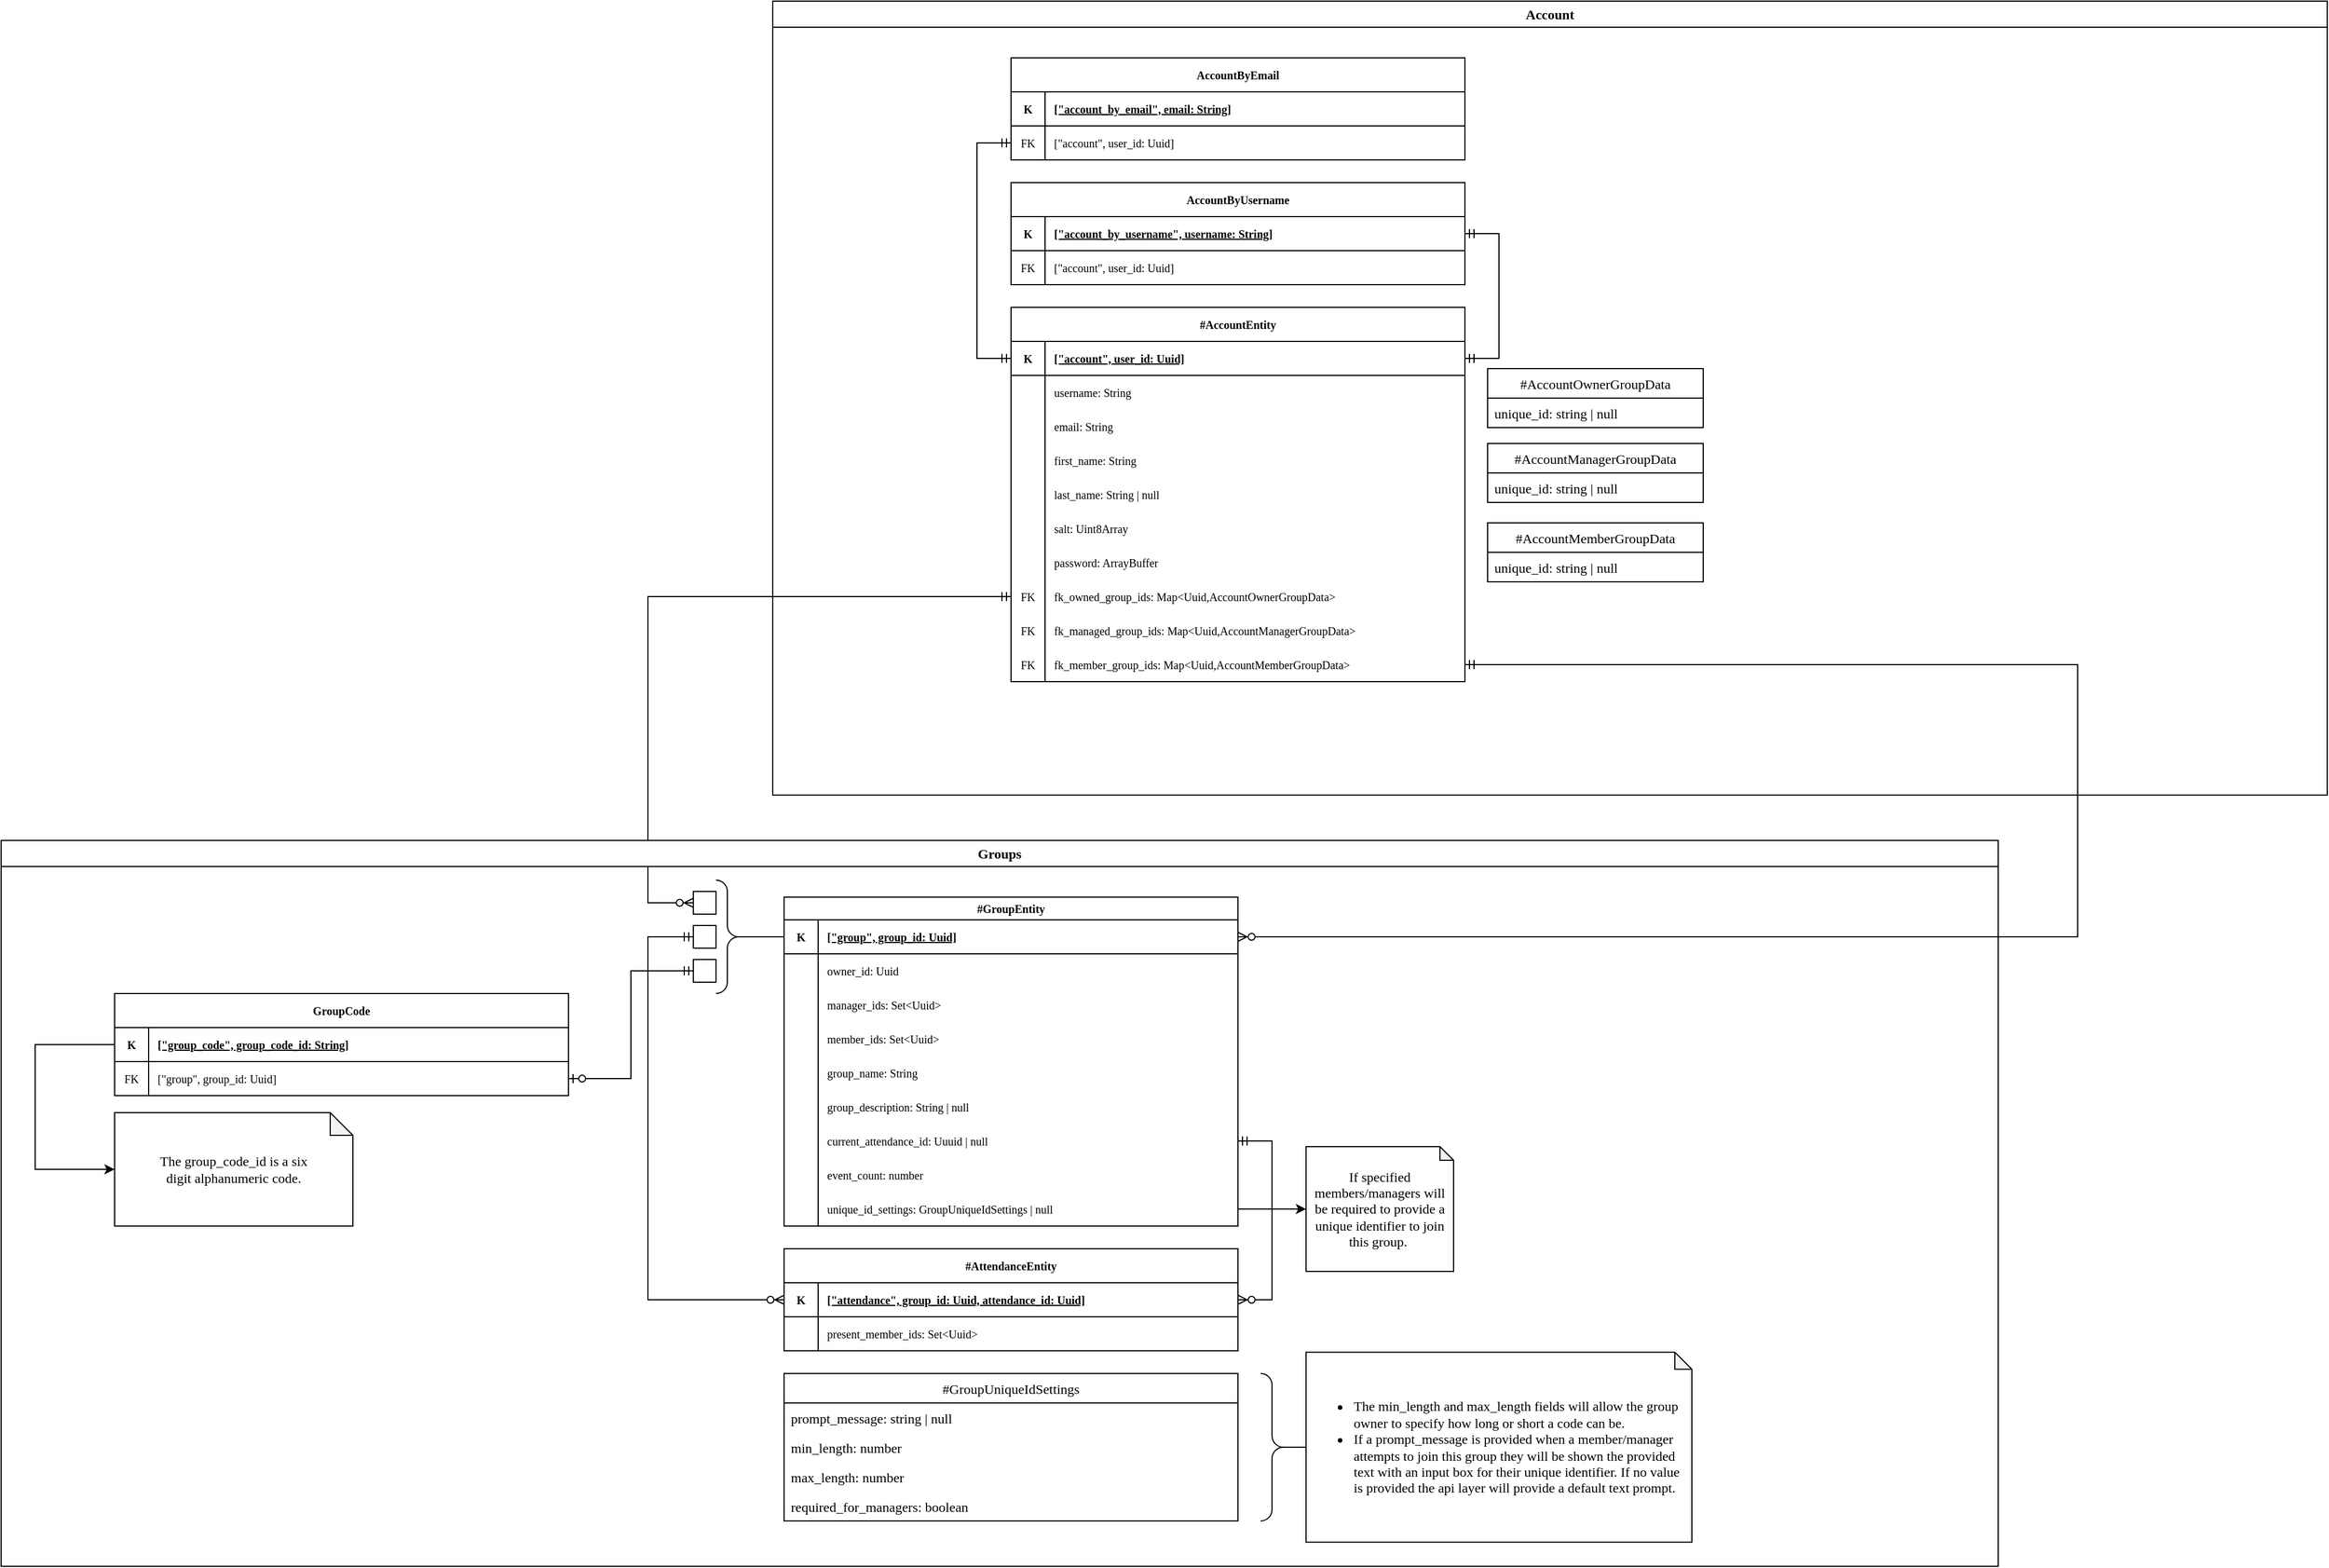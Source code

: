 <mxfile>
    <diagram id="wdTet2ZYVjWlQ0LED3R1" name="Page-1">
        <mxGraphModel dx="2537" dy="946" grid="1" gridSize="10" guides="1" tooltips="1" connect="1" arrows="1" fold="1" page="1" pageScale="1" pageWidth="850" pageHeight="1100" background="none" math="0" shadow="0">
            <root>
                <mxCell id="0"/>
                <mxCell id="1" parent="0"/>
                <mxCell id="86" value="" style="edgeStyle=orthogonalEdgeStyle;fontSize=10;html=1;endArrow=ERzeroToMany;startArrow=ERmandOne;exitX=0;exitY=0.5;exitDx=0;exitDy=0;movable=1;resizable=1;rotatable=1;deletable=1;editable=1;connectable=1;rounded=0;fontFamily=Space Mono;fontSource=https%3A%2F%2Ffonts.googleapis.com%2Fcss%3Ffamily%3DSpace%2BMono;entryX=0;entryY=0.5;entryDx=0;entryDy=0;fillColor=none;" parent="1" source="92" target="130" edge="1">
                    <mxGeometry width="100" height="100" relative="1" as="geometry">
                        <mxPoint x="230" y="595" as="sourcePoint"/>
                        <mxPoint x="120" y="600" as="targetPoint"/>
                        <Array as="points">
                            <mxPoint x="-90" y="535"/>
                            <mxPoint x="-90" y="805"/>
                        </Array>
                    </mxGeometry>
                </mxCell>
                <mxCell id="199" value="&lt;font data-font-src=&quot;https://fonts.googleapis.com/css?family=Space+Mono&quot; face=&quot;Space Mono&quot;&gt;Account&lt;/font&gt;" style="swimlane;whiteSpace=wrap;html=1;swimlaneFillColor=none;fillColor=default;rounded=0;labelBorderColor=none;" parent="1" vertex="1">
                    <mxGeometry x="20" y="10" width="1370" height="700" as="geometry">
                        <mxRectangle x="20" y="10" width="90" height="30" as="alternateBounds"/>
                    </mxGeometry>
                </mxCell>
                <mxCell id="170" value="AccountByEmail" style="shape=table;startSize=30;container=1;collapsible=1;childLayout=tableLayout;fixedRows=1;rowLines=0;fontStyle=1;align=center;resizeLast=1;fontFamily=Space Mono;fontSource=https%3A%2F%2Ffonts.googleapis.com%2Fcss%3Ffamily%3DSpace%2BMono;fontSize=10;" parent="199" vertex="1">
                    <mxGeometry x="210" y="50" width="400" height="90" as="geometry"/>
                </mxCell>
                <mxCell id="171" value="" style="shape=tableRow;horizontal=0;startSize=0;swimlaneHead=0;swimlaneBody=0;collapsible=0;dropTarget=0;points=[[0,0.5],[1,0.5]];portConstraint=eastwest;top=0;left=0;right=0;bottom=1;fontFamily=Space Mono;fontSource=https%3A%2F%2Ffonts.googleapis.com%2Fcss%3Ffamily%3DSpace%2BMono;fontSize=10;fillColor=none;" parent="170" vertex="1">
                    <mxGeometry y="30" width="400" height="30" as="geometry"/>
                </mxCell>
                <mxCell id="172" value="K" style="shape=partialRectangle;connectable=0;top=0;left=0;bottom=0;right=0;fontStyle=1;overflow=hidden;fontFamily=Space Mono;fontSource=https%3A%2F%2Ffonts.googleapis.com%2Fcss%3Ffamily%3DSpace%2BMono;fontSize=10;fillColor=none;" parent="171" vertex="1">
                    <mxGeometry width="30" height="30" as="geometry">
                        <mxRectangle width="30" height="30" as="alternateBounds"/>
                    </mxGeometry>
                </mxCell>
                <mxCell id="173" value="[&quot;account_by_email&quot;, email: String]" style="shape=partialRectangle;connectable=0;top=0;left=0;bottom=0;right=0;align=left;spacingLeft=6;fontStyle=5;overflow=hidden;fontFamily=Space Mono;fontSource=https%3A%2F%2Ffonts.googleapis.com%2Fcss%3Ffamily%3DSpace%2BMono;fontSize=10;fillColor=none;" parent="171" vertex="1">
                    <mxGeometry x="30" width="370" height="30" as="geometry">
                        <mxRectangle width="370" height="30" as="alternateBounds"/>
                    </mxGeometry>
                </mxCell>
                <mxCell id="174" value="" style="shape=tableRow;horizontal=0;startSize=0;swimlaneHead=0;swimlaneBody=0;collapsible=0;dropTarget=0;points=[[0,0.5],[1,0.5]];portConstraint=eastwest;top=0;left=0;right=0;bottom=0;fontFamily=Space Mono;fontSource=https%3A%2F%2Ffonts.googleapis.com%2Fcss%3Ffamily%3DSpace%2BMono;fontSize=10;fillColor=none;" parent="170" vertex="1">
                    <mxGeometry y="60" width="400" height="30" as="geometry"/>
                </mxCell>
                <mxCell id="175" value="FK" style="shape=partialRectangle;connectable=0;top=0;left=0;bottom=0;right=0;editable=1;overflow=hidden;fontFamily=Space Mono;fontSource=https%3A%2F%2Ffonts.googleapis.com%2Fcss%3Ffamily%3DSpace%2BMono;fontSize=10;fillColor=none;" parent="174" vertex="1">
                    <mxGeometry width="30" height="30" as="geometry">
                        <mxRectangle width="30" height="30" as="alternateBounds"/>
                    </mxGeometry>
                </mxCell>
                <mxCell id="176" value="[&quot;account&quot;, user_id: Uuid]" style="shape=partialRectangle;connectable=0;top=0;left=0;bottom=0;right=0;align=left;spacingLeft=6;overflow=hidden;fontFamily=Space Mono;fontSource=https%3A%2F%2Ffonts.googleapis.com%2Fcss%3Ffamily%3DSpace%2BMono;fontSize=10;fillColor=none;" parent="174" vertex="1">
                    <mxGeometry x="30" width="370" height="30" as="geometry">
                        <mxRectangle width="370" height="30" as="alternateBounds"/>
                    </mxGeometry>
                </mxCell>
                <mxCell id="28" value="AccountByUsername" style="shape=table;startSize=30;container=1;collapsible=1;childLayout=tableLayout;fixedRows=1;rowLines=0;fontStyle=1;align=center;resizeLast=1;fontFamily=Space Mono;fontSource=https%3A%2F%2Ffonts.googleapis.com%2Fcss%3Ffamily%3DSpace%2BMono;fontSize=10;" parent="199" vertex="1">
                    <mxGeometry x="210" y="160" width="400" height="90" as="geometry"/>
                </mxCell>
                <mxCell id="29" value="" style="shape=tableRow;horizontal=0;startSize=0;swimlaneHead=0;swimlaneBody=0;collapsible=0;dropTarget=0;points=[[0,0.5],[1,0.5]];portConstraint=eastwest;top=0;left=0;right=0;bottom=1;fontFamily=Space Mono;fontSource=https%3A%2F%2Ffonts.googleapis.com%2Fcss%3Ffamily%3DSpace%2BMono;fontSize=10;fillColor=none;" parent="28" vertex="1">
                    <mxGeometry y="30" width="400" height="30" as="geometry"/>
                </mxCell>
                <mxCell id="30" value="K" style="shape=partialRectangle;connectable=0;top=0;left=0;bottom=0;right=0;fontStyle=1;overflow=hidden;fontFamily=Space Mono;fontSource=https%3A%2F%2Ffonts.googleapis.com%2Fcss%3Ffamily%3DSpace%2BMono;fontSize=10;fillColor=none;" parent="29" vertex="1">
                    <mxGeometry width="30" height="30" as="geometry">
                        <mxRectangle width="30" height="30" as="alternateBounds"/>
                    </mxGeometry>
                </mxCell>
                <mxCell id="31" value="[&quot;account_by_username&quot;, username: String]" style="shape=partialRectangle;connectable=0;top=0;left=0;bottom=0;right=0;align=left;spacingLeft=6;fontStyle=5;overflow=hidden;fontFamily=Space Mono;fontSource=https%3A%2F%2Ffonts.googleapis.com%2Fcss%3Ffamily%3DSpace%2BMono;fontSize=10;fillColor=none;" parent="29" vertex="1">
                    <mxGeometry x="30" width="370" height="30" as="geometry">
                        <mxRectangle width="370" height="30" as="alternateBounds"/>
                    </mxGeometry>
                </mxCell>
                <mxCell id="32" value="" style="shape=tableRow;horizontal=0;startSize=0;swimlaneHead=0;swimlaneBody=0;collapsible=0;dropTarget=0;points=[[0,0.5],[1,0.5]];portConstraint=eastwest;top=0;left=0;right=0;bottom=0;fontFamily=Space Mono;fontSource=https%3A%2F%2Ffonts.googleapis.com%2Fcss%3Ffamily%3DSpace%2BMono;fontSize=10;fillColor=none;" parent="28" vertex="1">
                    <mxGeometry y="60" width="400" height="30" as="geometry"/>
                </mxCell>
                <mxCell id="33" value="FK" style="shape=partialRectangle;connectable=0;top=0;left=0;bottom=0;right=0;editable=1;overflow=hidden;fontFamily=Space Mono;fontSource=https%3A%2F%2Ffonts.googleapis.com%2Fcss%3Ffamily%3DSpace%2BMono;fontSize=10;fillColor=none;" parent="32" vertex="1">
                    <mxGeometry width="30" height="30" as="geometry">
                        <mxRectangle width="30" height="30" as="alternateBounds"/>
                    </mxGeometry>
                </mxCell>
                <mxCell id="34" value="[&quot;account&quot;, user_id: Uuid]" style="shape=partialRectangle;connectable=0;top=0;left=0;bottom=0;right=0;align=left;spacingLeft=6;overflow=hidden;fontFamily=Space Mono;fontSource=https%3A%2F%2Ffonts.googleapis.com%2Fcss%3Ffamily%3DSpace%2BMono;fontSize=10;fillColor=none;" parent="32" vertex="1">
                    <mxGeometry x="30" width="370" height="30" as="geometry">
                        <mxRectangle width="370" height="30" as="alternateBounds"/>
                    </mxGeometry>
                </mxCell>
                <mxCell id="41" value="#AccountEntity" style="shape=table;startSize=30;container=1;collapsible=1;childLayout=tableLayout;fixedRows=1;rowLines=0;fontStyle=1;align=center;resizeLast=1;fontFamily=Space Mono;fontSource=https%3A%2F%2Ffonts.googleapis.com%2Fcss%3Ffamily%3DSpace%2BMono;fontSize=10;" parent="199" vertex="1">
                    <mxGeometry x="210" y="270" width="400" height="330" as="geometry"/>
                </mxCell>
                <mxCell id="42" value="" style="shape=tableRow;horizontal=0;startSize=0;swimlaneHead=0;swimlaneBody=0;collapsible=0;dropTarget=0;points=[[0,0.5],[1,0.5]];portConstraint=eastwest;top=0;left=0;right=0;bottom=1;fontFamily=Space Mono;fontSource=https%3A%2F%2Ffonts.googleapis.com%2Fcss%3Ffamily%3DSpace%2BMono;fontSize=10;fillColor=none;" parent="41" vertex="1">
                    <mxGeometry y="30" width="400" height="30" as="geometry"/>
                </mxCell>
                <mxCell id="43" value="K" style="shape=partialRectangle;connectable=0;top=0;left=0;bottom=0;right=0;fontStyle=1;overflow=hidden;fontFamily=Space Mono;fontSource=https%3A%2F%2Ffonts.googleapis.com%2Fcss%3Ffamily%3DSpace%2BMono;fontSize=10;fillColor=none;" parent="42" vertex="1">
                    <mxGeometry width="30" height="30" as="geometry">
                        <mxRectangle width="30" height="30" as="alternateBounds"/>
                    </mxGeometry>
                </mxCell>
                <mxCell id="44" value="[&quot;account&quot;, user_id: Uuid]" style="shape=partialRectangle;connectable=0;top=0;left=0;bottom=0;right=0;align=left;spacingLeft=6;fontStyle=5;overflow=hidden;fontFamily=Space Mono;fontSource=https%3A%2F%2Ffonts.googleapis.com%2Fcss%3Ffamily%3DSpace%2BMono;fontSize=10;fillColor=none;" parent="42" vertex="1">
                    <mxGeometry x="30" width="370" height="30" as="geometry">
                        <mxRectangle width="370" height="30" as="alternateBounds"/>
                    </mxGeometry>
                </mxCell>
                <mxCell id="45" value="" style="shape=tableRow;horizontal=0;startSize=0;swimlaneHead=0;swimlaneBody=0;collapsible=0;dropTarget=0;points=[[0,0.5],[1,0.5]];portConstraint=eastwest;top=0;left=0;right=0;bottom=0;fontFamily=Space Mono;fontSource=https%3A%2F%2Ffonts.googleapis.com%2Fcss%3Ffamily%3DSpace%2BMono;fontSize=10;fillColor=none;" parent="41" vertex="1">
                    <mxGeometry y="60" width="400" height="30" as="geometry"/>
                </mxCell>
                <mxCell id="46" value="" style="shape=partialRectangle;connectable=0;top=0;left=0;bottom=0;right=0;editable=1;overflow=hidden;fontFamily=Space Mono;fontSource=https%3A%2F%2Ffonts.googleapis.com%2Fcss%3Ffamily%3DSpace%2BMono;fontSize=10;fillColor=none;" parent="45" vertex="1">
                    <mxGeometry width="30" height="30" as="geometry">
                        <mxRectangle width="30" height="30" as="alternateBounds"/>
                    </mxGeometry>
                </mxCell>
                <mxCell id="47" value="username: String" style="shape=partialRectangle;connectable=0;top=0;left=0;bottom=0;right=0;align=left;spacingLeft=6;overflow=hidden;fontFamily=Space Mono;fontSource=https%3A%2F%2Ffonts.googleapis.com%2Fcss%3Ffamily%3DSpace%2BMono;fontSize=10;fillColor=none;" parent="45" vertex="1">
                    <mxGeometry x="30" width="370" height="30" as="geometry">
                        <mxRectangle width="370" height="30" as="alternateBounds"/>
                    </mxGeometry>
                </mxCell>
                <mxCell id="182" style="shape=tableRow;horizontal=0;startSize=0;swimlaneHead=0;swimlaneBody=0;collapsible=0;dropTarget=0;points=[[0,0.5],[1,0.5]];portConstraint=eastwest;top=0;left=0;right=0;bottom=0;fontFamily=Space Mono;fontSource=https%3A%2F%2Ffonts.googleapis.com%2Fcss%3Ffamily%3DSpace%2BMono;fontSize=10;fillColor=none;" parent="41" vertex="1">
                    <mxGeometry y="90" width="400" height="30" as="geometry"/>
                </mxCell>
                <mxCell id="183" style="shape=partialRectangle;connectable=0;top=0;left=0;bottom=0;right=0;editable=1;overflow=hidden;fontFamily=Space Mono;fontSource=https%3A%2F%2Ffonts.googleapis.com%2Fcss%3Ffamily%3DSpace%2BMono;fontSize=10;fillColor=none;" parent="182" vertex="1">
                    <mxGeometry width="30" height="30" as="geometry">
                        <mxRectangle width="30" height="30" as="alternateBounds"/>
                    </mxGeometry>
                </mxCell>
                <mxCell id="184" value="email: String" style="shape=partialRectangle;connectable=0;top=0;left=0;bottom=0;right=0;align=left;spacingLeft=6;overflow=hidden;fontFamily=Space Mono;fontSource=https%3A%2F%2Ffonts.googleapis.com%2Fcss%3Ffamily%3DSpace%2BMono;fontSize=10;fillColor=none;" parent="182" vertex="1">
                    <mxGeometry x="30" width="370" height="30" as="geometry">
                        <mxRectangle width="370" height="30" as="alternateBounds"/>
                    </mxGeometry>
                </mxCell>
                <mxCell id="49" style="shape=tableRow;horizontal=0;startSize=0;swimlaneHead=0;swimlaneBody=0;collapsible=0;dropTarget=0;points=[[0,0.5],[1,0.5]];portConstraint=eastwest;top=0;left=0;right=0;bottom=0;fontFamily=Space Mono;fontSource=https%3A%2F%2Ffonts.googleapis.com%2Fcss%3Ffamily%3DSpace%2BMono;fontSize=10;fillColor=none;" parent="41" vertex="1">
                    <mxGeometry y="120" width="400" height="30" as="geometry"/>
                </mxCell>
                <mxCell id="50" style="shape=partialRectangle;connectable=0;top=0;left=0;bottom=0;right=0;editable=1;overflow=hidden;fontFamily=Space Mono;fontSource=https%3A%2F%2Ffonts.googleapis.com%2Fcss%3Ffamily%3DSpace%2BMono;fontSize=10;fillColor=none;" parent="49" vertex="1">
                    <mxGeometry width="30" height="30" as="geometry">
                        <mxRectangle width="30" height="30" as="alternateBounds"/>
                    </mxGeometry>
                </mxCell>
                <mxCell id="51" value="first_name: String" style="shape=partialRectangle;connectable=0;top=0;left=0;bottom=0;right=0;align=left;spacingLeft=6;overflow=hidden;fontFamily=Space Mono;fontSource=https%3A%2F%2Ffonts.googleapis.com%2Fcss%3Ffamily%3DSpace%2BMono;fontSize=10;fillColor=none;" parent="49" vertex="1">
                    <mxGeometry x="30" width="370" height="30" as="geometry">
                        <mxRectangle width="370" height="30" as="alternateBounds"/>
                    </mxGeometry>
                </mxCell>
                <mxCell id="52" style="shape=tableRow;horizontal=0;startSize=0;swimlaneHead=0;swimlaneBody=0;collapsible=0;dropTarget=0;points=[[0,0.5],[1,0.5]];portConstraint=eastwest;top=0;left=0;right=0;bottom=0;fontFamily=Space Mono;fontSource=https%3A%2F%2Ffonts.googleapis.com%2Fcss%3Ffamily%3DSpace%2BMono;fontSize=10;fillColor=none;" parent="41" vertex="1">
                    <mxGeometry y="150" width="400" height="30" as="geometry"/>
                </mxCell>
                <mxCell id="53" style="shape=partialRectangle;connectable=0;top=0;left=0;bottom=0;right=0;editable=1;overflow=hidden;fontFamily=Space Mono;fontSource=https%3A%2F%2Ffonts.googleapis.com%2Fcss%3Ffamily%3DSpace%2BMono;fontSize=10;fillColor=none;" parent="52" vertex="1">
                    <mxGeometry width="30" height="30" as="geometry">
                        <mxRectangle width="30" height="30" as="alternateBounds"/>
                    </mxGeometry>
                </mxCell>
                <mxCell id="54" value="last_name: String | null" style="shape=partialRectangle;connectable=0;top=0;left=0;bottom=0;right=0;align=left;spacingLeft=6;overflow=hidden;fontFamily=Space Mono;fontSource=https%3A%2F%2Ffonts.googleapis.com%2Fcss%3Ffamily%3DSpace%2BMono;fontSize=10;fillColor=none;" parent="52" vertex="1">
                    <mxGeometry x="30" width="370" height="30" as="geometry">
                        <mxRectangle width="370" height="30" as="alternateBounds"/>
                    </mxGeometry>
                </mxCell>
                <mxCell id="55" style="shape=tableRow;horizontal=0;startSize=0;swimlaneHead=0;swimlaneBody=0;collapsible=0;dropTarget=0;points=[[0,0.5],[1,0.5]];portConstraint=eastwest;top=0;left=0;right=0;bottom=0;fontFamily=Space Mono;fontSource=https%3A%2F%2Ffonts.googleapis.com%2Fcss%3Ffamily%3DSpace%2BMono;fontSize=10;fillColor=none;" parent="41" vertex="1">
                    <mxGeometry y="180" width="400" height="30" as="geometry"/>
                </mxCell>
                <mxCell id="56" style="shape=partialRectangle;connectable=0;top=0;left=0;bottom=0;right=0;editable=1;overflow=hidden;fontFamily=Space Mono;fontSource=https%3A%2F%2Ffonts.googleapis.com%2Fcss%3Ffamily%3DSpace%2BMono;fontSize=10;fillColor=none;" parent="55" vertex="1">
                    <mxGeometry width="30" height="30" as="geometry">
                        <mxRectangle width="30" height="30" as="alternateBounds"/>
                    </mxGeometry>
                </mxCell>
                <mxCell id="57" value="salt: Uint8Array" style="shape=partialRectangle;connectable=0;top=0;left=0;bottom=0;right=0;align=left;spacingLeft=6;overflow=hidden;fontFamily=Space Mono;fontSource=https%3A%2F%2Ffonts.googleapis.com%2Fcss%3Ffamily%3DSpace%2BMono;fontSize=10;fillColor=none;" parent="55" vertex="1">
                    <mxGeometry x="30" width="370" height="30" as="geometry">
                        <mxRectangle width="370" height="30" as="alternateBounds"/>
                    </mxGeometry>
                </mxCell>
                <mxCell id="58" style="shape=tableRow;horizontal=0;startSize=0;swimlaneHead=0;swimlaneBody=0;collapsible=0;dropTarget=0;points=[[0,0.5],[1,0.5]];portConstraint=eastwest;top=0;left=0;right=0;bottom=0;fontFamily=Space Mono;fontSource=https%3A%2F%2Ffonts.googleapis.com%2Fcss%3Ffamily%3DSpace%2BMono;fontSize=10;fillColor=none;" parent="41" vertex="1">
                    <mxGeometry y="210" width="400" height="30" as="geometry"/>
                </mxCell>
                <mxCell id="59" style="shape=partialRectangle;connectable=0;top=0;left=0;bottom=0;right=0;editable=1;overflow=hidden;fontFamily=Space Mono;fontSource=https%3A%2F%2Ffonts.googleapis.com%2Fcss%3Ffamily%3DSpace%2BMono;fontSize=10;fillColor=none;" parent="58" vertex="1">
                    <mxGeometry width="30" height="30" as="geometry">
                        <mxRectangle width="30" height="30" as="alternateBounds"/>
                    </mxGeometry>
                </mxCell>
                <mxCell id="60" value="password: ArrayBuffer" style="shape=partialRectangle;connectable=0;top=0;left=0;bottom=0;right=0;align=left;spacingLeft=6;overflow=hidden;fontFamily=Space Mono;fontSource=https%3A%2F%2Ffonts.googleapis.com%2Fcss%3Ffamily%3DSpace%2BMono;fontSize=10;fillColor=none;" parent="58" vertex="1">
                    <mxGeometry x="30" width="370" height="30" as="geometry">
                        <mxRectangle width="370" height="30" as="alternateBounds"/>
                    </mxGeometry>
                </mxCell>
                <mxCell id="92" style="shape=tableRow;horizontal=0;startSize=0;swimlaneHead=0;swimlaneBody=0;collapsible=0;dropTarget=0;points=[[0,0.5],[1,0.5]];portConstraint=eastwest;top=0;left=0;right=0;bottom=0;fontFamily=Space Mono;fontSource=https%3A%2F%2Ffonts.googleapis.com%2Fcss%3Ffamily%3DSpace%2BMono;fontSize=10;fillColor=none;" parent="41" vertex="1">
                    <mxGeometry y="240" width="400" height="30" as="geometry"/>
                </mxCell>
                <mxCell id="93" value="FK" style="shape=partialRectangle;connectable=0;top=0;left=0;bottom=0;right=0;editable=1;overflow=hidden;fontFamily=Space Mono;fontSource=https%3A%2F%2Ffonts.googleapis.com%2Fcss%3Ffamily%3DSpace%2BMono;fontSize=10;fillColor=none;" parent="92" vertex="1">
                    <mxGeometry width="30" height="30" as="geometry">
                        <mxRectangle width="30" height="30" as="alternateBounds"/>
                    </mxGeometry>
                </mxCell>
                <mxCell id="94" value="fk_owned_group_ids: Map&lt;Uuid,AccountOwnerGroupData&gt;" style="shape=partialRectangle;connectable=0;top=0;left=0;bottom=0;right=0;align=left;spacingLeft=6;overflow=hidden;fontFamily=Space Mono;fontSource=https%3A%2F%2Ffonts.googleapis.com%2Fcss%3Ffamily%3DSpace%2BMono;fontSize=10;fillColor=none;" parent="92" vertex="1">
                    <mxGeometry x="30" width="370" height="30" as="geometry">
                        <mxRectangle width="370" height="30" as="alternateBounds"/>
                    </mxGeometry>
                </mxCell>
                <mxCell id="186" style="shape=tableRow;horizontal=0;startSize=0;swimlaneHead=0;swimlaneBody=0;collapsible=0;dropTarget=0;points=[[0,0.5],[1,0.5]];portConstraint=eastwest;top=0;left=0;right=0;bottom=0;fontFamily=Space Mono;fontSource=https%3A%2F%2Ffonts.googleapis.com%2Fcss%3Ffamily%3DSpace%2BMono;fontSize=10;fillColor=none;" parent="41" vertex="1">
                    <mxGeometry y="270" width="400" height="30" as="geometry"/>
                </mxCell>
                <mxCell id="187" value="FK" style="shape=partialRectangle;connectable=0;top=0;left=0;bottom=0;right=0;editable=1;overflow=hidden;fontFamily=Space Mono;fontSource=https%3A%2F%2Ffonts.googleapis.com%2Fcss%3Ffamily%3DSpace%2BMono;fontSize=10;fillColor=none;" parent="186" vertex="1">
                    <mxGeometry width="30" height="30" as="geometry">
                        <mxRectangle width="30" height="30" as="alternateBounds"/>
                    </mxGeometry>
                </mxCell>
                <mxCell id="188" value="fk_managed_group_ids: Map&lt;Uuid,AccountManagerGroupData&gt;" style="shape=partialRectangle;connectable=0;top=0;left=0;bottom=0;right=0;align=left;spacingLeft=6;overflow=hidden;fontFamily=Space Mono;fontSource=https%3A%2F%2Ffonts.googleapis.com%2Fcss%3Ffamily%3DSpace%2BMono;fontSize=10;fillColor=none;" parent="186" vertex="1">
                    <mxGeometry x="30" width="370" height="30" as="geometry">
                        <mxRectangle width="370" height="30" as="alternateBounds"/>
                    </mxGeometry>
                </mxCell>
                <mxCell id="95" style="shape=tableRow;horizontal=0;startSize=0;swimlaneHead=0;swimlaneBody=0;collapsible=0;dropTarget=0;points=[[0,0.5],[1,0.5]];portConstraint=eastwest;top=0;left=0;right=0;bottom=0;fontFamily=Space Mono;fontSource=https%3A%2F%2Ffonts.googleapis.com%2Fcss%3Ffamily%3DSpace%2BMono;fontSize=10;fillColor=none;" parent="41" vertex="1">
                    <mxGeometry y="300" width="400" height="30" as="geometry"/>
                </mxCell>
                <mxCell id="96" value="FK" style="shape=partialRectangle;connectable=0;top=0;left=0;bottom=0;right=0;editable=1;overflow=hidden;fontFamily=Space Mono;fontSource=https%3A%2F%2Ffonts.googleapis.com%2Fcss%3Ffamily%3DSpace%2BMono;fontSize=10;fillColor=none;" parent="95" vertex="1">
                    <mxGeometry width="30" height="30" as="geometry">
                        <mxRectangle width="30" height="30" as="alternateBounds"/>
                    </mxGeometry>
                </mxCell>
                <mxCell id="97" value="fk_member_group_ids: Map&lt;Uuid,AccountMemberGroupData&gt;" style="shape=partialRectangle;connectable=0;top=0;left=0;bottom=0;right=0;align=left;spacingLeft=6;overflow=hidden;fontFamily=Space Mono;fontSource=https%3A%2F%2Ffonts.googleapis.com%2Fcss%3Ffamily%3DSpace%2BMono;fontSize=10;fillColor=none;" parent="95" vertex="1">
                    <mxGeometry x="30" width="370" height="30" as="geometry">
                        <mxRectangle width="370" height="30" as="alternateBounds"/>
                    </mxGeometry>
                </mxCell>
                <mxCell id="83" value="" style="edgeStyle=entityRelationEdgeStyle;fontSize=10;html=1;endArrow=ERmandOne;startArrow=ERmandOne;rounded=0;fontFamily=Space Mono;fontSource=https%3A%2F%2Ffonts.googleapis.com%2Fcss%3Ffamily%3DSpace%2BMono;entryX=1;entryY=0.5;entryDx=0;entryDy=0;exitX=1;exitY=0.5;exitDx=0;exitDy=0;fillColor=none;" parent="199" source="42" target="29" edge="1">
                    <mxGeometry width="100" height="100" relative="1" as="geometry">
                        <mxPoint x="710" y="300" as="sourcePoint"/>
                        <mxPoint x="680" y="240" as="targetPoint"/>
                    </mxGeometry>
                </mxCell>
                <mxCell id="178" value="" style="edgeStyle=orthogonalEdgeStyle;fontSize=10;html=1;endArrow=ERmandOne;startArrow=ERmandOne;rounded=0;fontFamily=Space Mono;fontSource=https%3A%2F%2Ffonts.googleapis.com%2Fcss%3Ffamily%3DSpace%2BMono;entryX=0;entryY=0.5;entryDx=0;entryDy=0;exitX=0;exitY=0.5;exitDx=0;exitDy=0;fillColor=none;" parent="199" source="42" target="174" edge="1">
                    <mxGeometry width="100" height="100" relative="1" as="geometry">
                        <mxPoint x="70" y="180" as="sourcePoint"/>
                        <mxPoint x="70" y="70" as="targetPoint"/>
                        <Array as="points">
                            <mxPoint x="180" y="315"/>
                            <mxPoint x="180" y="125"/>
                        </Array>
                    </mxGeometry>
                </mxCell>
                <mxCell id="292" value="#AccountOwnerGroupData" style="swimlane;fontStyle=0;childLayout=stackLayout;horizontal=1;startSize=26;horizontalStack=0;resizeParent=1;resizeParentMax=0;resizeLast=0;collapsible=1;marginBottom=0;fontFamily=Space Mono;fontSource=https%3A%2F%2Ffonts.googleapis.com%2Fcss%3Ffamily%3DSpace%2BMono;fillColor=default;" parent="199" vertex="1">
                    <mxGeometry x="630" y="324" width="190" height="52" as="geometry"/>
                </mxCell>
                <mxCell id="293" value="unique_id: string | null" style="text;align=left;verticalAlign=top;spacingLeft=4;spacingRight=4;overflow=hidden;rotatable=0;points=[[0,0.5],[1,0.5]];portConstraint=eastwest;fontFamily=Space Mono;fontSource=https%3A%2F%2Ffonts.googleapis.com%2Fcss%3Ffamily%3DSpace%2BMono;" parent="292" vertex="1">
                    <mxGeometry y="26" width="190" height="26" as="geometry"/>
                </mxCell>
                <mxCell id="296" value="#AccountManagerGroupData" style="swimlane;fontStyle=0;childLayout=stackLayout;horizontal=1;startSize=26;horizontalStack=0;resizeParent=1;resizeParentMax=0;resizeLast=0;collapsible=1;marginBottom=0;fontFamily=Space Mono;fontSource=https%3A%2F%2Ffonts.googleapis.com%2Fcss%3Ffamily%3DSpace%2BMono;" parent="199" vertex="1">
                    <mxGeometry x="630" y="390" width="190" height="52" as="geometry"/>
                </mxCell>
                <mxCell id="297" value="unique_id: string | null" style="text;align=left;verticalAlign=top;spacingLeft=4;spacingRight=4;overflow=hidden;rotatable=0;points=[[0,0.5],[1,0.5]];portConstraint=eastwest;fontFamily=Space Mono;fontSource=https%3A%2F%2Ffonts.googleapis.com%2Fcss%3Ffamily%3DSpace%2BMono;fillColor=none;" parent="296" vertex="1">
                    <mxGeometry y="26" width="190" height="26" as="geometry"/>
                </mxCell>
                <mxCell id="298" value="#AccountMemberGroupData" style="swimlane;fontStyle=0;childLayout=stackLayout;horizontal=1;startSize=26;horizontalStack=0;resizeParent=1;resizeParentMax=0;resizeLast=0;collapsible=1;marginBottom=0;fontFamily=Space Mono;fontSource=https%3A%2F%2Ffonts.googleapis.com%2Fcss%3Ffamily%3DSpace%2BMono;" parent="199" vertex="1">
                    <mxGeometry x="630" y="460" width="190" height="52" as="geometry"/>
                </mxCell>
                <mxCell id="299" value="unique_id: string | null" style="text;align=left;verticalAlign=top;spacingLeft=4;spacingRight=4;overflow=hidden;rotatable=0;points=[[0,0.5],[1,0.5]];portConstraint=eastwest;fontFamily=Space Mono;fontSource=https%3A%2F%2Ffonts.googleapis.com%2Fcss%3Ffamily%3DSpace%2BMono;fillColor=none;" parent="298" vertex="1">
                    <mxGeometry y="26" width="190" height="26" as="geometry"/>
                </mxCell>
                <mxCell id="99" value="" style="edgeStyle=elbowEdgeStyle;fontSize=10;html=1;endArrow=ERzeroToMany;startArrow=ERmandOne;entryX=1;entryY=0.5;entryDx=0;entryDy=0;movable=1;resizable=1;rotatable=1;deletable=1;editable=1;connectable=1;rounded=0;fontFamily=Space Mono;fontSource=https%3A%2F%2Ffonts.googleapis.com%2Fcss%3Ffamily%3DSpace%2BMono;fillColor=none;" parent="1" source="95" target="62" edge="1">
                    <mxGeometry width="100" height="100" relative="1" as="geometry">
                        <mxPoint x="750" y="550" as="sourcePoint"/>
                        <mxPoint x="765" y="680" as="targetPoint"/>
                        <Array as="points">
                            <mxPoint x="1170" y="720"/>
                            <mxPoint x="1010" y="750"/>
                            <mxPoint x="770" y="730"/>
                            <mxPoint x="760" y="690"/>
                            <mxPoint x="790" y="730"/>
                            <mxPoint x="690" y="690"/>
                            <mxPoint x="660" y="600"/>
                            <mxPoint x="700" y="705"/>
                        </Array>
                    </mxGeometry>
                </mxCell>
                <mxCell id="200" value="&lt;font data-font-src=&quot;https://fonts.googleapis.com/css?family=Space+Mono&quot; face=&quot;Space Mono&quot;&gt;Groups&lt;/font&gt;" style="swimlane;whiteSpace=wrap;html=1;swimlaneLine=1;rounded=0;glass=0;shadow=0;swimlaneFillColor=none;fillColor=default;" parent="1" vertex="1">
                    <mxGeometry x="-660" y="750" width="1760" height="640" as="geometry">
                        <mxRectangle x="-440" y="750" width="80" height="30" as="alternateBounds"/>
                    </mxGeometry>
                </mxCell>
                <mxCell id="142" value="GroupCode" style="shape=table;startSize=30;container=1;collapsible=1;childLayout=tableLayout;fixedRows=1;rowLines=0;fontStyle=1;align=center;resizeLast=1;fontFamily=Space Mono;fontSource=https%3A%2F%2Ffonts.googleapis.com%2Fcss%3Ffamily%3DSpace%2BMono;fontSize=10;" parent="200" vertex="1">
                    <mxGeometry x="100" y="135" width="400" height="90" as="geometry"/>
                </mxCell>
                <mxCell id="143" value="" style="shape=tableRow;horizontal=0;startSize=0;swimlaneHead=0;swimlaneBody=0;collapsible=0;dropTarget=0;points=[[0,0.5],[1,0.5]];portConstraint=eastwest;top=0;left=0;right=0;bottom=1;fontFamily=Space Mono;fontSource=https%3A%2F%2Ffonts.googleapis.com%2Fcss%3Ffamily%3DSpace%2BMono;fontSize=10;fillColor=none;" parent="142" vertex="1">
                    <mxGeometry y="30" width="400" height="30" as="geometry"/>
                </mxCell>
                <mxCell id="144" value="K" style="shape=partialRectangle;connectable=0;top=0;left=0;bottom=0;right=0;fontStyle=1;overflow=hidden;fontFamily=Space Mono;fontSource=https%3A%2F%2Ffonts.googleapis.com%2Fcss%3Ffamily%3DSpace%2BMono;fontSize=10;fillColor=none;perimeterSpacing=1;strokeWidth=2;" parent="143" vertex="1">
                    <mxGeometry width="30" height="30" as="geometry">
                        <mxRectangle width="30" height="30" as="alternateBounds"/>
                    </mxGeometry>
                </mxCell>
                <mxCell id="145" value="[&quot;group_code&quot;, group_code_id: String]" style="shape=partialRectangle;connectable=0;top=0;left=0;bottom=0;right=0;align=left;spacingLeft=6;fontStyle=5;overflow=hidden;fontFamily=Space Mono;fontSource=https%3A%2F%2Ffonts.googleapis.com%2Fcss%3Ffamily%3DSpace%2BMono;fontSize=10;fillColor=none;perimeterSpacing=1;strokeWidth=2;" parent="143" vertex="1">
                    <mxGeometry x="30" width="370" height="30" as="geometry">
                        <mxRectangle width="370" height="30" as="alternateBounds"/>
                    </mxGeometry>
                </mxCell>
                <mxCell id="149" value="" style="shape=tableRow;horizontal=0;startSize=0;swimlaneHead=0;swimlaneBody=0;collapsible=0;dropTarget=0;points=[[0,0.5],[1,0.5]];portConstraint=eastwest;top=0;left=0;right=0;bottom=0;fontFamily=Space Mono;fontSource=https%3A%2F%2Ffonts.googleapis.com%2Fcss%3Ffamily%3DSpace%2BMono;fontSize=10;fillColor=none;" parent="142" vertex="1">
                    <mxGeometry y="60" width="400" height="30" as="geometry"/>
                </mxCell>
                <mxCell id="150" value="FK" style="shape=partialRectangle;connectable=0;top=0;left=0;bottom=0;right=0;editable=1;overflow=hidden;fontFamily=Space Mono;fontSource=https%3A%2F%2Ffonts.googleapis.com%2Fcss%3Ffamily%3DSpace%2BMono;fontSize=10;fillColor=none;" parent="149" vertex="1">
                    <mxGeometry width="30" height="30" as="geometry">
                        <mxRectangle width="30" height="30" as="alternateBounds"/>
                    </mxGeometry>
                </mxCell>
                <mxCell id="151" value="[&quot;group&quot;, group_id: Uuid]" style="shape=partialRectangle;connectable=0;top=0;left=0;bottom=0;right=0;align=left;spacingLeft=6;overflow=hidden;fontFamily=Space Mono;fontSource=https%3A%2F%2Ffonts.googleapis.com%2Fcss%3Ffamily%3DSpace%2BMono;fontSize=10;fillColor=none;" parent="149" vertex="1">
                    <mxGeometry x="30" width="370" height="30" as="geometry">
                        <mxRectangle width="370" height="30" as="alternateBounds"/>
                    </mxGeometry>
                </mxCell>
                <mxCell id="61" value="#GroupEntity" style="shape=table;startSize=20;container=1;collapsible=1;childLayout=tableLayout;fixedRows=1;rowLines=0;fontStyle=1;align=center;resizeLast=1;fontFamily=Space Mono;fontSource=https%3A%2F%2Ffonts.googleapis.com%2Fcss%3Ffamily%3DSpace%2BMono;fontSize=10;" parent="200" vertex="1">
                    <mxGeometry x="690" y="50" width="400" height="290" as="geometry">
                        <mxRectangle x="240" y="650" width="70" height="30" as="alternateBounds"/>
                    </mxGeometry>
                </mxCell>
                <mxCell id="62" value="" style="shape=tableRow;horizontal=0;startSize=0;swimlaneHead=0;swimlaneBody=0;collapsible=0;dropTarget=0;points=[[0,0.5],[1,0.5]];portConstraint=eastwest;top=0;left=0;right=0;bottom=1;fontFamily=Space Mono;fontSource=https%3A%2F%2Ffonts.googleapis.com%2Fcss%3Ffamily%3DSpace%2BMono;fontSize=10;swimlaneLine=1;fillColor=none;" parent="61" vertex="1">
                    <mxGeometry y="20" width="400" height="30" as="geometry"/>
                </mxCell>
                <mxCell id="63" value="K" style="shape=partialRectangle;connectable=0;top=0;left=0;bottom=0;right=0;fontStyle=1;overflow=hidden;fontFamily=Space Mono;fontSource=https%3A%2F%2Ffonts.googleapis.com%2Fcss%3Ffamily%3DSpace%2BMono;fontSize=10;swimlaneLine=1;labelBackgroundColor=none;fillColor=none;" parent="62" vertex="1">
                    <mxGeometry width="30" height="30" as="geometry">
                        <mxRectangle width="30" height="30" as="alternateBounds"/>
                    </mxGeometry>
                </mxCell>
                <mxCell id="64" value="[&quot;group&quot;, group_id: Uuid]" style="shape=partialRectangle;connectable=0;top=0;left=0;bottom=0;right=0;align=left;spacingLeft=6;fontStyle=5;overflow=hidden;fontFamily=Space Mono;fontSource=https%3A%2F%2Ffonts.googleapis.com%2Fcss%3Ffamily%3DSpace%2BMono;fontSize=10;fillColor=none;swimlaneLine=1;" parent="62" vertex="1">
                    <mxGeometry x="30" width="370" height="30" as="geometry">
                        <mxRectangle width="370" height="30" as="alternateBounds"/>
                    </mxGeometry>
                </mxCell>
                <mxCell id="65" value="" style="shape=tableRow;horizontal=0;startSize=0;swimlaneHead=0;swimlaneBody=0;collapsible=0;dropTarget=0;points=[[0,0.5],[1,0.5]];portConstraint=eastwest;top=0;left=0;right=0;bottom=0;fontFamily=Space Mono;fontSource=https%3A%2F%2Ffonts.googleapis.com%2Fcss%3Ffamily%3DSpace%2BMono;fontSize=10;swimlaneLine=1;fillColor=none;" parent="61" vertex="1">
                    <mxGeometry y="50" width="400" height="30" as="geometry"/>
                </mxCell>
                <mxCell id="66" value="" style="shape=partialRectangle;connectable=0;top=0;left=0;bottom=0;right=0;editable=1;overflow=hidden;fontFamily=Space Mono;fontSource=https%3A%2F%2Ffonts.googleapis.com%2Fcss%3Ffamily%3DSpace%2BMono;fontSize=10;swimlaneLine=1;fillColor=none;" parent="65" vertex="1">
                    <mxGeometry width="30" height="30" as="geometry">
                        <mxRectangle width="30" height="30" as="alternateBounds"/>
                    </mxGeometry>
                </mxCell>
                <mxCell id="67" value="owner_id: Uuid" style="shape=partialRectangle;connectable=0;top=0;left=0;bottom=0;right=0;align=left;spacingLeft=6;overflow=hidden;fontFamily=Space Mono;fontSource=https%3A%2F%2Ffonts.googleapis.com%2Fcss%3Ffamily%3DSpace%2BMono;fontSize=10;fillColor=none;labelBackgroundColor=none;swimlaneLine=1;" parent="65" vertex="1">
                    <mxGeometry x="30" width="370" height="30" as="geometry">
                        <mxRectangle width="370" height="30" as="alternateBounds"/>
                    </mxGeometry>
                </mxCell>
                <mxCell id="192" style="shape=tableRow;horizontal=0;startSize=0;swimlaneHead=0;swimlaneBody=0;collapsible=0;dropTarget=0;points=[[0,0.5],[1,0.5]];portConstraint=eastwest;top=0;left=0;right=0;bottom=0;fontFamily=Space Mono;fontSource=https%3A%2F%2Ffonts.googleapis.com%2Fcss%3Ffamily%3DSpace%2BMono;fontSize=10;swimlaneLine=1;fillColor=none;" parent="61" vertex="1">
                    <mxGeometry y="80" width="400" height="30" as="geometry"/>
                </mxCell>
                <mxCell id="193" style="shape=partialRectangle;connectable=0;top=0;left=0;bottom=0;right=0;editable=1;overflow=hidden;fontFamily=Space Mono;fontSource=https%3A%2F%2Ffonts.googleapis.com%2Fcss%3Ffamily%3DSpace%2BMono;fontSize=10;swimlaneLine=1;fillColor=none;" parent="192" vertex="1">
                    <mxGeometry width="30" height="30" as="geometry">
                        <mxRectangle width="30" height="30" as="alternateBounds"/>
                    </mxGeometry>
                </mxCell>
                <mxCell id="194" value="manager_ids: Set&lt;Uuid&gt;" style="shape=partialRectangle;connectable=0;top=0;left=0;bottom=0;right=0;align=left;spacingLeft=6;overflow=hidden;fontFamily=Space Mono;fontSource=https%3A%2F%2Ffonts.googleapis.com%2Fcss%3Ffamily%3DSpace%2BMono;fontSize=10;fillColor=none;swimlaneLine=1;labelBackgroundColor=none;" parent="192" vertex="1">
                    <mxGeometry x="30" width="370" height="30" as="geometry">
                        <mxRectangle width="370" height="30" as="alternateBounds"/>
                    </mxGeometry>
                </mxCell>
                <mxCell id="68" value="" style="shape=tableRow;horizontal=0;startSize=0;swimlaneHead=0;swimlaneBody=0;collapsible=0;dropTarget=0;points=[[0,0.5],[1,0.5]];portConstraint=eastwest;top=0;left=0;right=0;bottom=0;fontFamily=Space Mono;fontSource=https%3A%2F%2Ffonts.googleapis.com%2Fcss%3Ffamily%3DSpace%2BMono;fontSize=10;swimlaneLine=1;fillColor=none;" parent="61" vertex="1">
                    <mxGeometry y="110" width="400" height="30" as="geometry"/>
                </mxCell>
                <mxCell id="69" value="" style="shape=partialRectangle;connectable=0;top=0;left=0;bottom=0;right=0;editable=1;overflow=hidden;fontFamily=Space Mono;fontSource=https%3A%2F%2Ffonts.googleapis.com%2Fcss%3Ffamily%3DSpace%2BMono;fontSize=10;swimlaneLine=1;fillColor=none;" parent="68" vertex="1">
                    <mxGeometry width="30" height="30" as="geometry">
                        <mxRectangle width="30" height="30" as="alternateBounds"/>
                    </mxGeometry>
                </mxCell>
                <mxCell id="70" value="member_ids: Set&lt;Uuid&gt;" style="shape=partialRectangle;connectable=0;top=0;left=0;bottom=0;right=0;align=left;spacingLeft=6;overflow=hidden;fontFamily=Space Mono;fontSource=https%3A%2F%2Ffonts.googleapis.com%2Fcss%3Ffamily%3DSpace%2BMono;fontSize=10;fillColor=none;swimlaneLine=1;labelBackgroundColor=none;" parent="68" vertex="1">
                    <mxGeometry x="30" width="370" height="30" as="geometry">
                        <mxRectangle width="370" height="30" as="alternateBounds"/>
                    </mxGeometry>
                </mxCell>
                <mxCell id="71" value="" style="shape=tableRow;horizontal=0;startSize=0;swimlaneHead=0;swimlaneBody=0;collapsible=0;dropTarget=0;points=[[0,0.5],[1,0.5]];portConstraint=eastwest;top=0;left=0;right=0;bottom=0;fontFamily=Space Mono;fontSource=https%3A%2F%2Ffonts.googleapis.com%2Fcss%3Ffamily%3DSpace%2BMono;fontSize=10;swimlaneLine=1;fillColor=none;" parent="61" vertex="1">
                    <mxGeometry y="140" width="400" height="30" as="geometry"/>
                </mxCell>
                <mxCell id="72" value="" style="shape=partialRectangle;connectable=0;top=0;left=0;bottom=0;right=0;editable=1;overflow=hidden;fontFamily=Space Mono;fontSource=https%3A%2F%2Ffonts.googleapis.com%2Fcss%3Ffamily%3DSpace%2BMono;fontSize=10;swimlaneLine=1;fillColor=none;" parent="71" vertex="1">
                    <mxGeometry width="30" height="30" as="geometry">
                        <mxRectangle width="30" height="30" as="alternateBounds"/>
                    </mxGeometry>
                </mxCell>
                <mxCell id="73" value="group_name: String" style="shape=partialRectangle;connectable=0;top=0;left=0;bottom=0;right=0;align=left;spacingLeft=6;overflow=hidden;fontFamily=Space Mono;fontSource=https%3A%2F%2Ffonts.googleapis.com%2Fcss%3Ffamily%3DSpace%2BMono;fontSize=10;fillColor=none;swimlaneLine=1;labelBackgroundColor=none;" parent="71" vertex="1">
                    <mxGeometry x="30" width="370" height="30" as="geometry">
                        <mxRectangle width="370" height="30" as="alternateBounds"/>
                    </mxGeometry>
                </mxCell>
                <mxCell id="101" style="shape=tableRow;horizontal=0;startSize=0;swimlaneHead=0;swimlaneBody=0;collapsible=0;dropTarget=0;points=[[0,0.5],[1,0.5]];portConstraint=eastwest;top=0;left=0;right=0;bottom=0;fontFamily=Space Mono;fontSource=https%3A%2F%2Ffonts.googleapis.com%2Fcss%3Ffamily%3DSpace%2BMono;fontSize=10;swimlaneLine=1;fillColor=none;" parent="61" vertex="1">
                    <mxGeometry y="170" width="400" height="30" as="geometry"/>
                </mxCell>
                <mxCell id="102" style="shape=partialRectangle;connectable=0;top=0;left=0;bottom=0;right=0;editable=1;overflow=hidden;fontFamily=Space Mono;fontSource=https%3A%2F%2Ffonts.googleapis.com%2Fcss%3Ffamily%3DSpace%2BMono;fontSize=10;swimlaneLine=1;fillColor=none;" parent="101" vertex="1">
                    <mxGeometry width="30" height="30" as="geometry">
                        <mxRectangle width="30" height="30" as="alternateBounds"/>
                    </mxGeometry>
                </mxCell>
                <mxCell id="103" value="group_description: String | null" style="shape=partialRectangle;connectable=0;top=0;left=0;bottom=0;right=0;align=left;spacingLeft=6;overflow=hidden;fontFamily=Space Mono;fontSource=https%3A%2F%2Ffonts.googleapis.com%2Fcss%3Ffamily%3DSpace%2BMono;fontSize=10;fillColor=none;swimlaneLine=1;labelBackgroundColor=none;" parent="101" vertex="1">
                    <mxGeometry x="30" width="370" height="30" as="geometry">
                        <mxRectangle width="370" height="30" as="alternateBounds"/>
                    </mxGeometry>
                </mxCell>
                <mxCell id="120" style="shape=tableRow;horizontal=0;startSize=0;swimlaneHead=0;swimlaneBody=0;collapsible=0;dropTarget=0;points=[[0,0.5],[1,0.5]];portConstraint=eastwest;top=0;left=0;right=0;bottom=0;fontFamily=Space Mono;fontSource=https%3A%2F%2Ffonts.googleapis.com%2Fcss%3Ffamily%3DSpace%2BMono;fontSize=10;swimlaneLine=1;fillColor=none;" parent="61" vertex="1">
                    <mxGeometry y="200" width="400" height="30" as="geometry"/>
                </mxCell>
                <mxCell id="121" style="shape=partialRectangle;connectable=0;top=0;left=0;bottom=0;right=0;editable=1;overflow=hidden;fontFamily=Space Mono;fontSource=https%3A%2F%2Ffonts.googleapis.com%2Fcss%3Ffamily%3DSpace%2BMono;fontSize=10;swimlaneLine=1;fillColor=none;" parent="120" vertex="1">
                    <mxGeometry width="30" height="30" as="geometry">
                        <mxRectangle width="30" height="30" as="alternateBounds"/>
                    </mxGeometry>
                </mxCell>
                <mxCell id="122" value="current_attendance_id: Uuuid | null" style="shape=partialRectangle;connectable=0;top=0;left=0;bottom=0;right=0;align=left;spacingLeft=6;overflow=hidden;fontFamily=Space Mono;fontSource=https%3A%2F%2Ffonts.googleapis.com%2Fcss%3Ffamily%3DSpace%2BMono;fontSize=10;fillColor=none;swimlaneLine=1;labelBackgroundColor=none;" parent="120" vertex="1">
                    <mxGeometry x="30" width="370" height="30" as="geometry">
                        <mxRectangle width="370" height="30" as="alternateBounds"/>
                    </mxGeometry>
                </mxCell>
                <mxCell id="139" style="shape=tableRow;horizontal=0;startSize=0;swimlaneHead=0;swimlaneBody=0;collapsible=0;dropTarget=0;points=[[0,0.5],[1,0.5]];portConstraint=eastwest;top=0;left=0;right=0;bottom=0;fontFamily=Space Mono;fontSource=https%3A%2F%2Ffonts.googleapis.com%2Fcss%3Ffamily%3DSpace%2BMono;fontSize=10;swimlaneLine=1;fillColor=none;" parent="61" vertex="1">
                    <mxGeometry y="230" width="400" height="30" as="geometry"/>
                </mxCell>
                <mxCell id="140" style="shape=partialRectangle;connectable=0;top=0;left=0;bottom=0;right=0;editable=1;overflow=hidden;fontFamily=Space Mono;fontSource=https%3A%2F%2Ffonts.googleapis.com%2Fcss%3Ffamily%3DSpace%2BMono;fontSize=10;swimlaneLine=1;fillColor=none;" parent="139" vertex="1">
                    <mxGeometry width="30" height="30" as="geometry">
                        <mxRectangle width="30" height="30" as="alternateBounds"/>
                    </mxGeometry>
                </mxCell>
                <mxCell id="141" value="event_count: number" style="shape=partialRectangle;connectable=0;top=0;left=0;bottom=0;right=0;align=left;spacingLeft=6;overflow=hidden;fontFamily=Space Mono;fontSource=https%3A%2F%2Ffonts.googleapis.com%2Fcss%3Ffamily%3DSpace%2BMono;fontSize=10;fillColor=none;swimlaneLine=1;labelBackgroundColor=none;" parent="139" vertex="1">
                    <mxGeometry x="30" width="370" height="30" as="geometry">
                        <mxRectangle width="370" height="30" as="alternateBounds"/>
                    </mxGeometry>
                </mxCell>
                <mxCell id="195" style="shape=tableRow;horizontal=0;startSize=0;swimlaneHead=0;swimlaneBody=0;collapsible=0;dropTarget=0;points=[[0,0.5],[1,0.5]];portConstraint=eastwest;top=0;left=0;right=0;bottom=0;fontFamily=Space Mono;fontSource=https%3A%2F%2Ffonts.googleapis.com%2Fcss%3Ffamily%3DSpace%2BMono;fontSize=10;swimlaneLine=1;fillColor=none;" parent="61" vertex="1">
                    <mxGeometry y="260" width="400" height="30" as="geometry"/>
                </mxCell>
                <mxCell id="196" style="shape=partialRectangle;connectable=0;top=0;left=0;bottom=0;right=0;editable=1;overflow=hidden;fontFamily=Space Mono;fontSource=https%3A%2F%2Ffonts.googleapis.com%2Fcss%3Ffamily%3DSpace%2BMono;fontSize=10;swimlaneLine=1;fillColor=none;" parent="195" vertex="1">
                    <mxGeometry width="30" height="30" as="geometry">
                        <mxRectangle width="30" height="30" as="alternateBounds"/>
                    </mxGeometry>
                </mxCell>
                <mxCell id="197" value="unique_id_settings: GroupUniqueIdSettings | null" style="shape=partialRectangle;connectable=0;top=0;left=0;bottom=0;right=0;align=left;spacingLeft=6;overflow=hidden;fontFamily=Space Mono;fontSource=https%3A%2F%2Ffonts.googleapis.com%2Fcss%3Ffamily%3DSpace%2BMono;fontSize=10;fillColor=none;swimlaneLine=1;labelBackgroundColor=none;" parent="195" vertex="1">
                    <mxGeometry x="30" width="370" height="30" as="geometry">
                        <mxRectangle width="370" height="30" as="alternateBounds"/>
                    </mxGeometry>
                </mxCell>
                <mxCell id="104" value="#AttendanceEntity" style="shape=table;startSize=30;container=1;collapsible=1;childLayout=tableLayout;fixedRows=1;rowLines=0;fontStyle=1;align=center;resizeLast=1;fontFamily=Space Mono;fontSource=https%3A%2F%2Ffonts.googleapis.com%2Fcss%3Ffamily%3DSpace%2BMono;fontSize=10;fillColor=default;" parent="200" vertex="1">
                    <mxGeometry x="690" y="360" width="400" height="90" as="geometry"/>
                </mxCell>
                <mxCell id="105" value="" style="shape=tableRow;horizontal=0;startSize=0;swimlaneHead=0;swimlaneBody=0;collapsible=0;dropTarget=0;points=[[0,0.5],[1,0.5]];portConstraint=eastwest;top=0;left=0;right=0;bottom=1;fontFamily=Space Mono;fontSource=https%3A%2F%2Ffonts.googleapis.com%2Fcss%3Ffamily%3DSpace%2BMono;fontSize=10;fillColor=none;" parent="104" vertex="1">
                    <mxGeometry y="30" width="400" height="30" as="geometry"/>
                </mxCell>
                <mxCell id="106" value="K" style="shape=partialRectangle;connectable=0;top=0;left=0;bottom=0;right=0;fontStyle=1;overflow=hidden;fontFamily=Space Mono;fontSource=https%3A%2F%2Ffonts.googleapis.com%2Fcss%3Ffamily%3DSpace%2BMono;fontSize=10;fillColor=none;" parent="105" vertex="1">
                    <mxGeometry width="30" height="30" as="geometry">
                        <mxRectangle width="30" height="30" as="alternateBounds"/>
                    </mxGeometry>
                </mxCell>
                <mxCell id="107" value="[&quot;attendance&quot;, group_id: Uuid, attendance_id: Uuid]" style="shape=partialRectangle;connectable=0;top=0;left=0;bottom=0;right=0;align=left;spacingLeft=6;fontStyle=5;overflow=hidden;fontFamily=Space Mono;fontSource=https%3A%2F%2Ffonts.googleapis.com%2Fcss%3Ffamily%3DSpace%2BMono;fontSize=10;fillColor=none;" parent="105" vertex="1">
                    <mxGeometry x="30" width="370" height="30" as="geometry">
                        <mxRectangle width="370" height="30" as="alternateBounds"/>
                    </mxGeometry>
                </mxCell>
                <mxCell id="111" value="" style="shape=tableRow;horizontal=0;startSize=0;swimlaneHead=0;swimlaneBody=0;collapsible=0;dropTarget=0;points=[[0,0.5],[1,0.5]];portConstraint=eastwest;top=0;left=0;right=0;bottom=0;fontFamily=Space Mono;fontSource=https%3A%2F%2Ffonts.googleapis.com%2Fcss%3Ffamily%3DSpace%2BMono;fontSize=10;fillColor=none;" parent="104" vertex="1">
                    <mxGeometry y="60" width="400" height="30" as="geometry"/>
                </mxCell>
                <mxCell id="112" value="" style="shape=partialRectangle;connectable=0;top=0;left=0;bottom=0;right=0;editable=1;overflow=hidden;fontFamily=Space Mono;fontSource=https%3A%2F%2Ffonts.googleapis.com%2Fcss%3Ffamily%3DSpace%2BMono;fontSize=10;fillColor=none;" parent="111" vertex="1">
                    <mxGeometry width="30" height="30" as="geometry">
                        <mxRectangle width="30" height="30" as="alternateBounds"/>
                    </mxGeometry>
                </mxCell>
                <mxCell id="113" value="present_member_ids: Set&lt;Uuid&gt;" style="shape=partialRectangle;connectable=0;top=0;left=0;bottom=0;right=0;align=left;spacingLeft=6;overflow=hidden;fontFamily=Space Mono;fontSource=https%3A%2F%2Ffonts.googleapis.com%2Fcss%3Ffamily%3DSpace%2BMono;fontSize=10;fillColor=none;" parent="111" vertex="1">
                    <mxGeometry x="30" width="370" height="30" as="geometry">
                        <mxRectangle width="370" height="30" as="alternateBounds"/>
                    </mxGeometry>
                </mxCell>
                <mxCell id="135" value="" style="edgeStyle=elbowEdgeStyle;fontSize=10;html=1;endArrow=ERzeroToMany;startArrow=ERmandOne;entryX=1;entryY=0.5;entryDx=0;entryDy=0;movable=1;resizable=1;rotatable=1;deletable=1;editable=1;connectable=1;rounded=0;fontFamily=Space Mono;fontSource=https%3A%2F%2Ffonts.googleapis.com%2Fcss%3Ffamily%3DSpace%2BMono;exitX=1;exitY=0.5;exitDx=0;exitDy=0;fillColor=none;" parent="200" source="120" target="105" edge="1">
                    <mxGeometry width="100" height="100" relative="1" as="geometry">
                        <mxPoint x="1110.0" y="150" as="sourcePoint"/>
                        <mxPoint x="1110.0" y="250" as="targetPoint"/>
                        <Array as="points">
                            <mxPoint x="1120" y="200"/>
                            <mxPoint x="1180" y="310"/>
                        </Array>
                    </mxGeometry>
                </mxCell>
                <mxCell id="185" value="" style="group;rounded=0;fillColor=none;" parent="200" vertex="1" connectable="0">
                    <mxGeometry x="610" y="35" width="40" height="100" as="geometry"/>
                </mxCell>
                <mxCell id="127" value="" style="labelPosition=right;align=left;strokeWidth=1;shape=mxgraph.mockup.markup.curlyBrace;html=1;shadow=0;dashed=0;direction=south;fontSize=10;fillColor=none;" parent="185" vertex="1">
                    <mxGeometry x="20" width="20" height="100" as="geometry"/>
                </mxCell>
                <mxCell id="130" value="" style="rounded=0;whiteSpace=wrap;html=1;fontSize=10;fillColor=none;" parent="185" vertex="1">
                    <mxGeometry y="10" width="20" height="20" as="geometry"/>
                </mxCell>
                <mxCell id="131" value="" style="rounded=0;whiteSpace=wrap;html=1;fontSize=10;fillColor=none;" parent="185" vertex="1">
                    <mxGeometry y="40" width="20" height="20" as="geometry"/>
                </mxCell>
                <mxCell id="167" value="" style="rounded=0;whiteSpace=wrap;html=1;fontSize=10;fillColor=none;" parent="185" vertex="1">
                    <mxGeometry y="70" width="20" height="20" as="geometry"/>
                </mxCell>
                <mxCell id="128" style="edgeStyle=elbowEdgeStyle;rounded=0;html=1;exitX=0;exitY=0.5;exitDx=0;exitDy=0;fontSize=10;endArrow=none;endFill=0;fillColor=none;" parent="200" source="62" target="127" edge="1">
                    <mxGeometry relative="1" as="geometry"/>
                </mxCell>
                <mxCell id="133" value="" style="edgeStyle=elbowEdgeStyle;fontSize=10;html=1;endArrow=ERzeroToMany;startArrow=ERmandOne;exitX=0;exitY=0.5;exitDx=0;exitDy=0;movable=1;resizable=1;rotatable=1;deletable=1;editable=1;connectable=1;rounded=0;fontFamily=Space Mono;fontSource=https%3A%2F%2Ffonts.googleapis.com%2Fcss%3Ffamily%3DSpace%2BMono;entryX=0;entryY=0.5;entryDx=0;entryDy=0;fillColor=none;" parent="200" source="131" target="105" edge="1">
                    <mxGeometry width="100" height="100" relative="1" as="geometry">
                        <mxPoint x="600" y="55" as="sourcePoint"/>
                        <mxPoint x="540" y="150" as="targetPoint"/>
                        <Array as="points">
                            <mxPoint x="570" y="60"/>
                            <mxPoint x="590" y="110"/>
                            <mxPoint x="490" y="130"/>
                            <mxPoint x="550" y="210"/>
                        </Array>
                    </mxGeometry>
                </mxCell>
                <mxCell id="169" value="" style="edgeStyle=orthogonalEdgeStyle;fontSize=12;html=1;endArrow=ERzeroToOne;startArrow=ERmandOne;exitX=0;exitY=0.5;exitDx=0;exitDy=0;entryX=1;entryY=0.5;entryDx=0;entryDy=0;rounded=0;fillColor=none;" parent="200" source="167" target="149" edge="1">
                    <mxGeometry width="100" height="100" relative="1" as="geometry">
                        <mxPoint x="340" y="20" as="sourcePoint"/>
                        <mxPoint x="440" y="-80" as="targetPoint"/>
                    </mxGeometry>
                </mxCell>
                <mxCell id="328" style="edgeStyle=none;html=1;exitX=0;exitY=0.5;exitDx=0;exitDy=0;exitPerimeter=0;entryX=0.5;entryY=0;entryDx=0;entryDy=0;entryPerimeter=0;fontFamily=Space Mono;fontSource=https%3A%2F%2Ffonts.googleapis.com%2Fcss%3Ffamily%3DSpace%2BMono;endArrow=none;endFill=0;fillColor=none;" parent="200" source="325" target="323" edge="1">
                    <mxGeometry relative="1" as="geometry"/>
                </mxCell>
                <mxCell id="325" value="&lt;ul&gt;&lt;li&gt;The min_length and max_length fields will allow the group owner to specify how long or short a code can be.&lt;/li&gt;&lt;li&gt;If a prompt_message is provided when a member/manager attempts to join this group they will be shown the provided text with an input box for their unique identifier. If no value is provided the api layer will provide a default text prompt.&lt;/li&gt;&lt;/ul&gt;" style="shape=note;whiteSpace=wrap;html=1;backgroundOutline=1;darkOpacity=0.05;fontFamily=Space Mono;fontSource=https%3A%2F%2Ffonts.googleapis.com%2Fcss%3Ffamily%3DSpace%2BMono;align=left;size=15;" parent="200" vertex="1">
                    <mxGeometry x="1150" y="451.25" width="340" height="167.5" as="geometry"/>
                </mxCell>
                <mxCell id="324" value="" style="group;fillColor=none;" parent="200" vertex="1" connectable="0">
                    <mxGeometry x="690" y="470" width="440" height="130" as="geometry"/>
                </mxCell>
                <mxCell id="300" value="#GroupUniqueIdSettings" style="swimlane;fontStyle=0;childLayout=stackLayout;horizontal=1;startSize=26;horizontalStack=0;resizeParent=1;resizeParentMax=0;resizeLast=0;collapsible=1;marginBottom=0;fontFamily=Space Mono;fontSource=https%3A%2F%2Ffonts.googleapis.com%2Fcss%3Ffamily%3DSpace%2BMono;fillColor=default;" parent="324" vertex="1">
                    <mxGeometry width="400" height="130" as="geometry"/>
                </mxCell>
                <mxCell id="301" value="prompt_message: string | null" style="text;align=left;verticalAlign=top;spacingLeft=4;spacingRight=4;overflow=hidden;rotatable=0;points=[[0,0.5],[1,0.5]];portConstraint=eastwest;fontFamily=Space Mono;fontSource=https%3A%2F%2Ffonts.googleapis.com%2Fcss%3Ffamily%3DSpace%2BMono;" parent="300" vertex="1">
                    <mxGeometry y="26" width="400" height="26" as="geometry"/>
                </mxCell>
                <mxCell id="302" value="min_length: number" style="text;align=left;verticalAlign=top;spacingLeft=4;spacingRight=4;overflow=hidden;rotatable=0;points=[[0,0.5],[1,0.5]];portConstraint=eastwest;fontFamily=Space Mono;fontSource=https%3A%2F%2Ffonts.googleapis.com%2Fcss%3Ffamily%3DSpace%2BMono;fillColor=none;" parent="300" vertex="1">
                    <mxGeometry y="52" width="400" height="26" as="geometry"/>
                </mxCell>
                <mxCell id="303" value="max_length: number" style="text;align=left;verticalAlign=top;spacingLeft=4;spacingRight=4;overflow=hidden;rotatable=0;points=[[0,0.5],[1,0.5]];portConstraint=eastwest;fontFamily=Space Mono;fontSource=https%3A%2F%2Ffonts.googleapis.com%2Fcss%3Ffamily%3DSpace%2BMono;fillColor=none;" parent="300" vertex="1">
                    <mxGeometry y="78" width="400" height="26" as="geometry"/>
                </mxCell>
                <mxCell id="304" value="required_for_managers: boolean" style="text;align=left;verticalAlign=top;spacingLeft=4;spacingRight=4;overflow=hidden;rotatable=0;points=[[0,0.5],[1,0.5]];portConstraint=eastwest;fontFamily=Space Mono;fontSource=https%3A%2F%2Ffonts.googleapis.com%2Fcss%3Ffamily%3DSpace%2BMono;fillColor=none;" parent="300" vertex="1">
                    <mxGeometry y="104" width="400" height="26" as="geometry"/>
                </mxCell>
                <mxCell id="323" value="" style="labelPosition=right;align=left;strokeWidth=1;shape=mxgraph.mockup.markup.curlyBrace;html=1;shadow=0;dashed=0;direction=south;fontSize=10;fillColor=none;" parent="324" vertex="1">
                    <mxGeometry x="420" width="20" height="130" as="geometry"/>
                </mxCell>
                <mxCell id="329" value="If specified members/managers will be required to provide a unique identifier to join this group.&amp;nbsp;" style="shape=note;whiteSpace=wrap;html=1;backgroundOutline=1;darkOpacity=0.05;fontFamily=Space Mono;fontSource=https%3A%2F%2Ffonts.googleapis.com%2Fcss%3Ffamily%3DSpace%2BMono;size=12;" parent="200" vertex="1">
                    <mxGeometry x="1150" y="270" width="130" height="110" as="geometry"/>
                </mxCell>
                <mxCell id="305" style="edgeStyle=none;html=1;exitX=1;exitY=0.5;exitDx=0;exitDy=0;fontFamily=Space Mono;fontSource=https%3A%2F%2Ffonts.googleapis.com%2Fcss%3Ffamily%3DSpace%2BMono;entryX=0;entryY=0.5;entryDx=0;entryDy=0;entryPerimeter=0;fillColor=none;" parent="200" source="195" target="329" edge="1">
                    <mxGeometry relative="1" as="geometry">
                        <mxPoint x="1160" y="325" as="targetPoint"/>
                    </mxGeometry>
                </mxCell>
                <mxCell id="321" value="The group_code_id is a six digit&amp;nbsp;alphanumeric code." style="shape=note;whiteSpace=wrap;html=1;backgroundOutline=1;darkOpacity=0.05;fontFamily=Space Mono;fontSource=https%3A%2F%2Ffonts.googleapis.com%2Fcss%3Ffamily%3DSpace%2BMono;size=20;" parent="200" vertex="1">
                    <mxGeometry x="100" y="240" width="210" height="100" as="geometry"/>
                </mxCell>
                <mxCell id="319" style="edgeStyle=orthogonalEdgeStyle;html=1;exitX=0;exitY=0.5;exitDx=0;exitDy=0;fontFamily=Space Mono;fontSource=https%3A%2F%2Ffonts.googleapis.com%2Fcss%3Ffamily%3DSpace%2BMono;entryX=0;entryY=0.5;entryDx=0;entryDy=0;entryPerimeter=0;rounded=0;fillColor=none;" parent="200" source="143" target="321" edge="1">
                    <mxGeometry relative="1" as="geometry">
                        <mxPoint x="120" y="85.286" as="targetPoint"/>
                        <Array as="points">
                            <mxPoint x="30" y="180"/>
                            <mxPoint x="30" y="290"/>
                        </Array>
                    </mxGeometry>
                </mxCell>
            </root>
        </mxGraphModel>
    </diagram>
</mxfile>